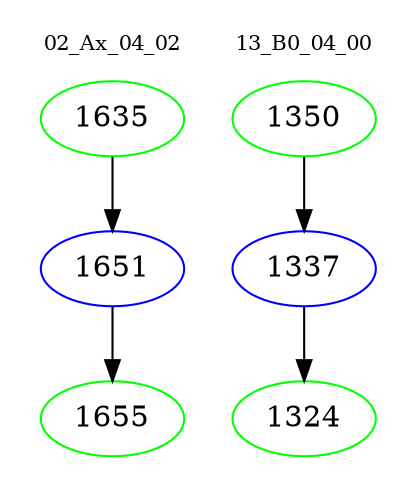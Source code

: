 digraph{
subgraph cluster_0 {
color = white
label = "02_Ax_04_02";
fontsize=10;
T0_1635 [label="1635", color="green"]
T0_1635 -> T0_1651 [color="black"]
T0_1651 [label="1651", color="blue"]
T0_1651 -> T0_1655 [color="black"]
T0_1655 [label="1655", color="green"]
}
subgraph cluster_1 {
color = white
label = "13_B0_04_00";
fontsize=10;
T1_1350 [label="1350", color="green"]
T1_1350 -> T1_1337 [color="black"]
T1_1337 [label="1337", color="blue"]
T1_1337 -> T1_1324 [color="black"]
T1_1324 [label="1324", color="green"]
}
}
